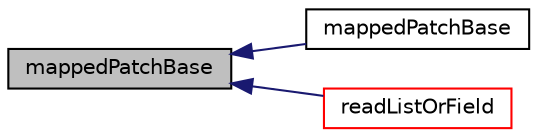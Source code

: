 digraph "mappedPatchBase"
{
  bgcolor="transparent";
  edge [fontname="Helvetica",fontsize="10",labelfontname="Helvetica",labelfontsize="10"];
  node [fontname="Helvetica",fontsize="10",shape=record];
  rankdir="LR";
  Node1 [label="mappedPatchBase",height=0.2,width=0.4,color="black", fillcolor="grey75", style="filled", fontcolor="black"];
  Node1 -> Node2 [dir="back",color="midnightblue",fontsize="10",style="solid",fontname="Helvetica"];
  Node2 [label="mappedPatchBase",height=0.2,width=0.4,color="black",URL="$a01423.html#aa8afe4cbd2bae8521661d97861775fd4",tooltip="Construct with offsetMode=non-uniform. "];
  Node1 -> Node3 [dir="back",color="midnightblue",fontsize="10",style="solid",fontname="Helvetica"];
  Node3 [label="readListOrField",height=0.2,width=0.4,color="red",URL="$a01423.html#ab5e64ae976c301737f883167857ec318",tooltip="Helper to read field or non-uniform list from dictionary. "];
}

